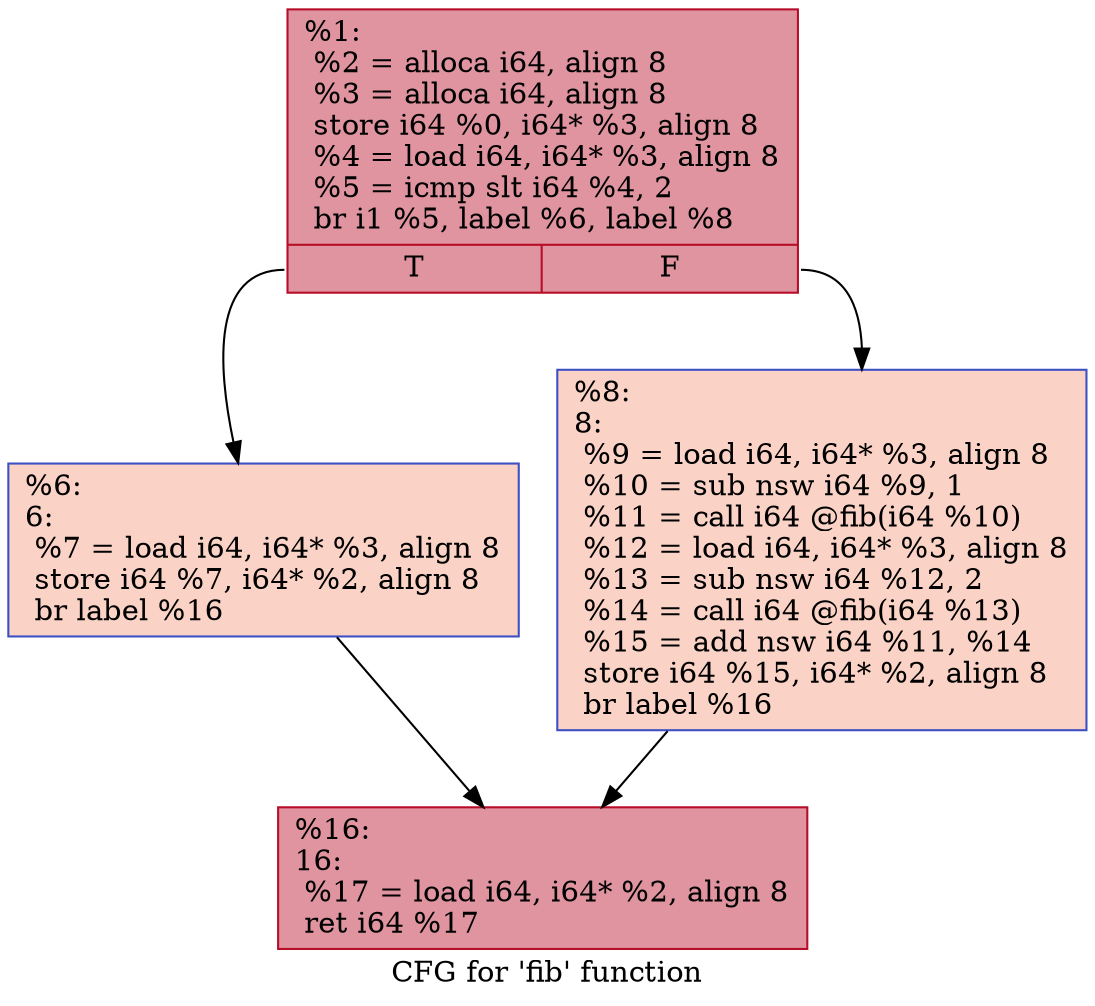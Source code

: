 digraph "CFG for 'fib' function" {
	label="CFG for 'fib' function";

	Node0x55eef570f520 [shape=record,color="#b70d28ff", style=filled, fillcolor="#b70d2870",label="{%1:\l  %2 = alloca i64, align 8\l  %3 = alloca i64, align 8\l  store i64 %0, i64* %3, align 8\l  %4 = load i64, i64* %3, align 8\l  %5 = icmp slt i64 %4, 2\l  br i1 %5, label %6, label %8\l|{<s0>T|<s1>F}}"];
	Node0x55eef570f520:s0 -> Node0x55eef570fdc0;
	Node0x55eef570f520:s1 -> Node0x55eef570fe10;
	Node0x55eef570fdc0 [shape=record,color="#3d50c3ff", style=filled, fillcolor="#f59c7d70",label="{%6:\l6:                                                \l  %7 = load i64, i64* %3, align 8\l  store i64 %7, i64* %2, align 8\l  br label %16\l}"];
	Node0x55eef570fdc0 -> Node0x55eef570ffc0;
	Node0x55eef570fe10 [shape=record,color="#3d50c3ff", style=filled, fillcolor="#f59c7d70",label="{%8:\l8:                                                \l  %9 = load i64, i64* %3, align 8\l  %10 = sub nsw i64 %9, 1\l  %11 = call i64 @fib(i64 %10)\l  %12 = load i64, i64* %3, align 8\l  %13 = sub nsw i64 %12, 2\l  %14 = call i64 @fib(i64 %13)\l  %15 = add nsw i64 %11, %14\l  store i64 %15, i64* %2, align 8\l  br label %16\l}"];
	Node0x55eef570fe10 -> Node0x55eef570ffc0;
	Node0x55eef570ffc0 [shape=record,color="#b70d28ff", style=filled, fillcolor="#b70d2870",label="{%16:\l16:                                               \l  %17 = load i64, i64* %2, align 8\l  ret i64 %17\l}"];
}
